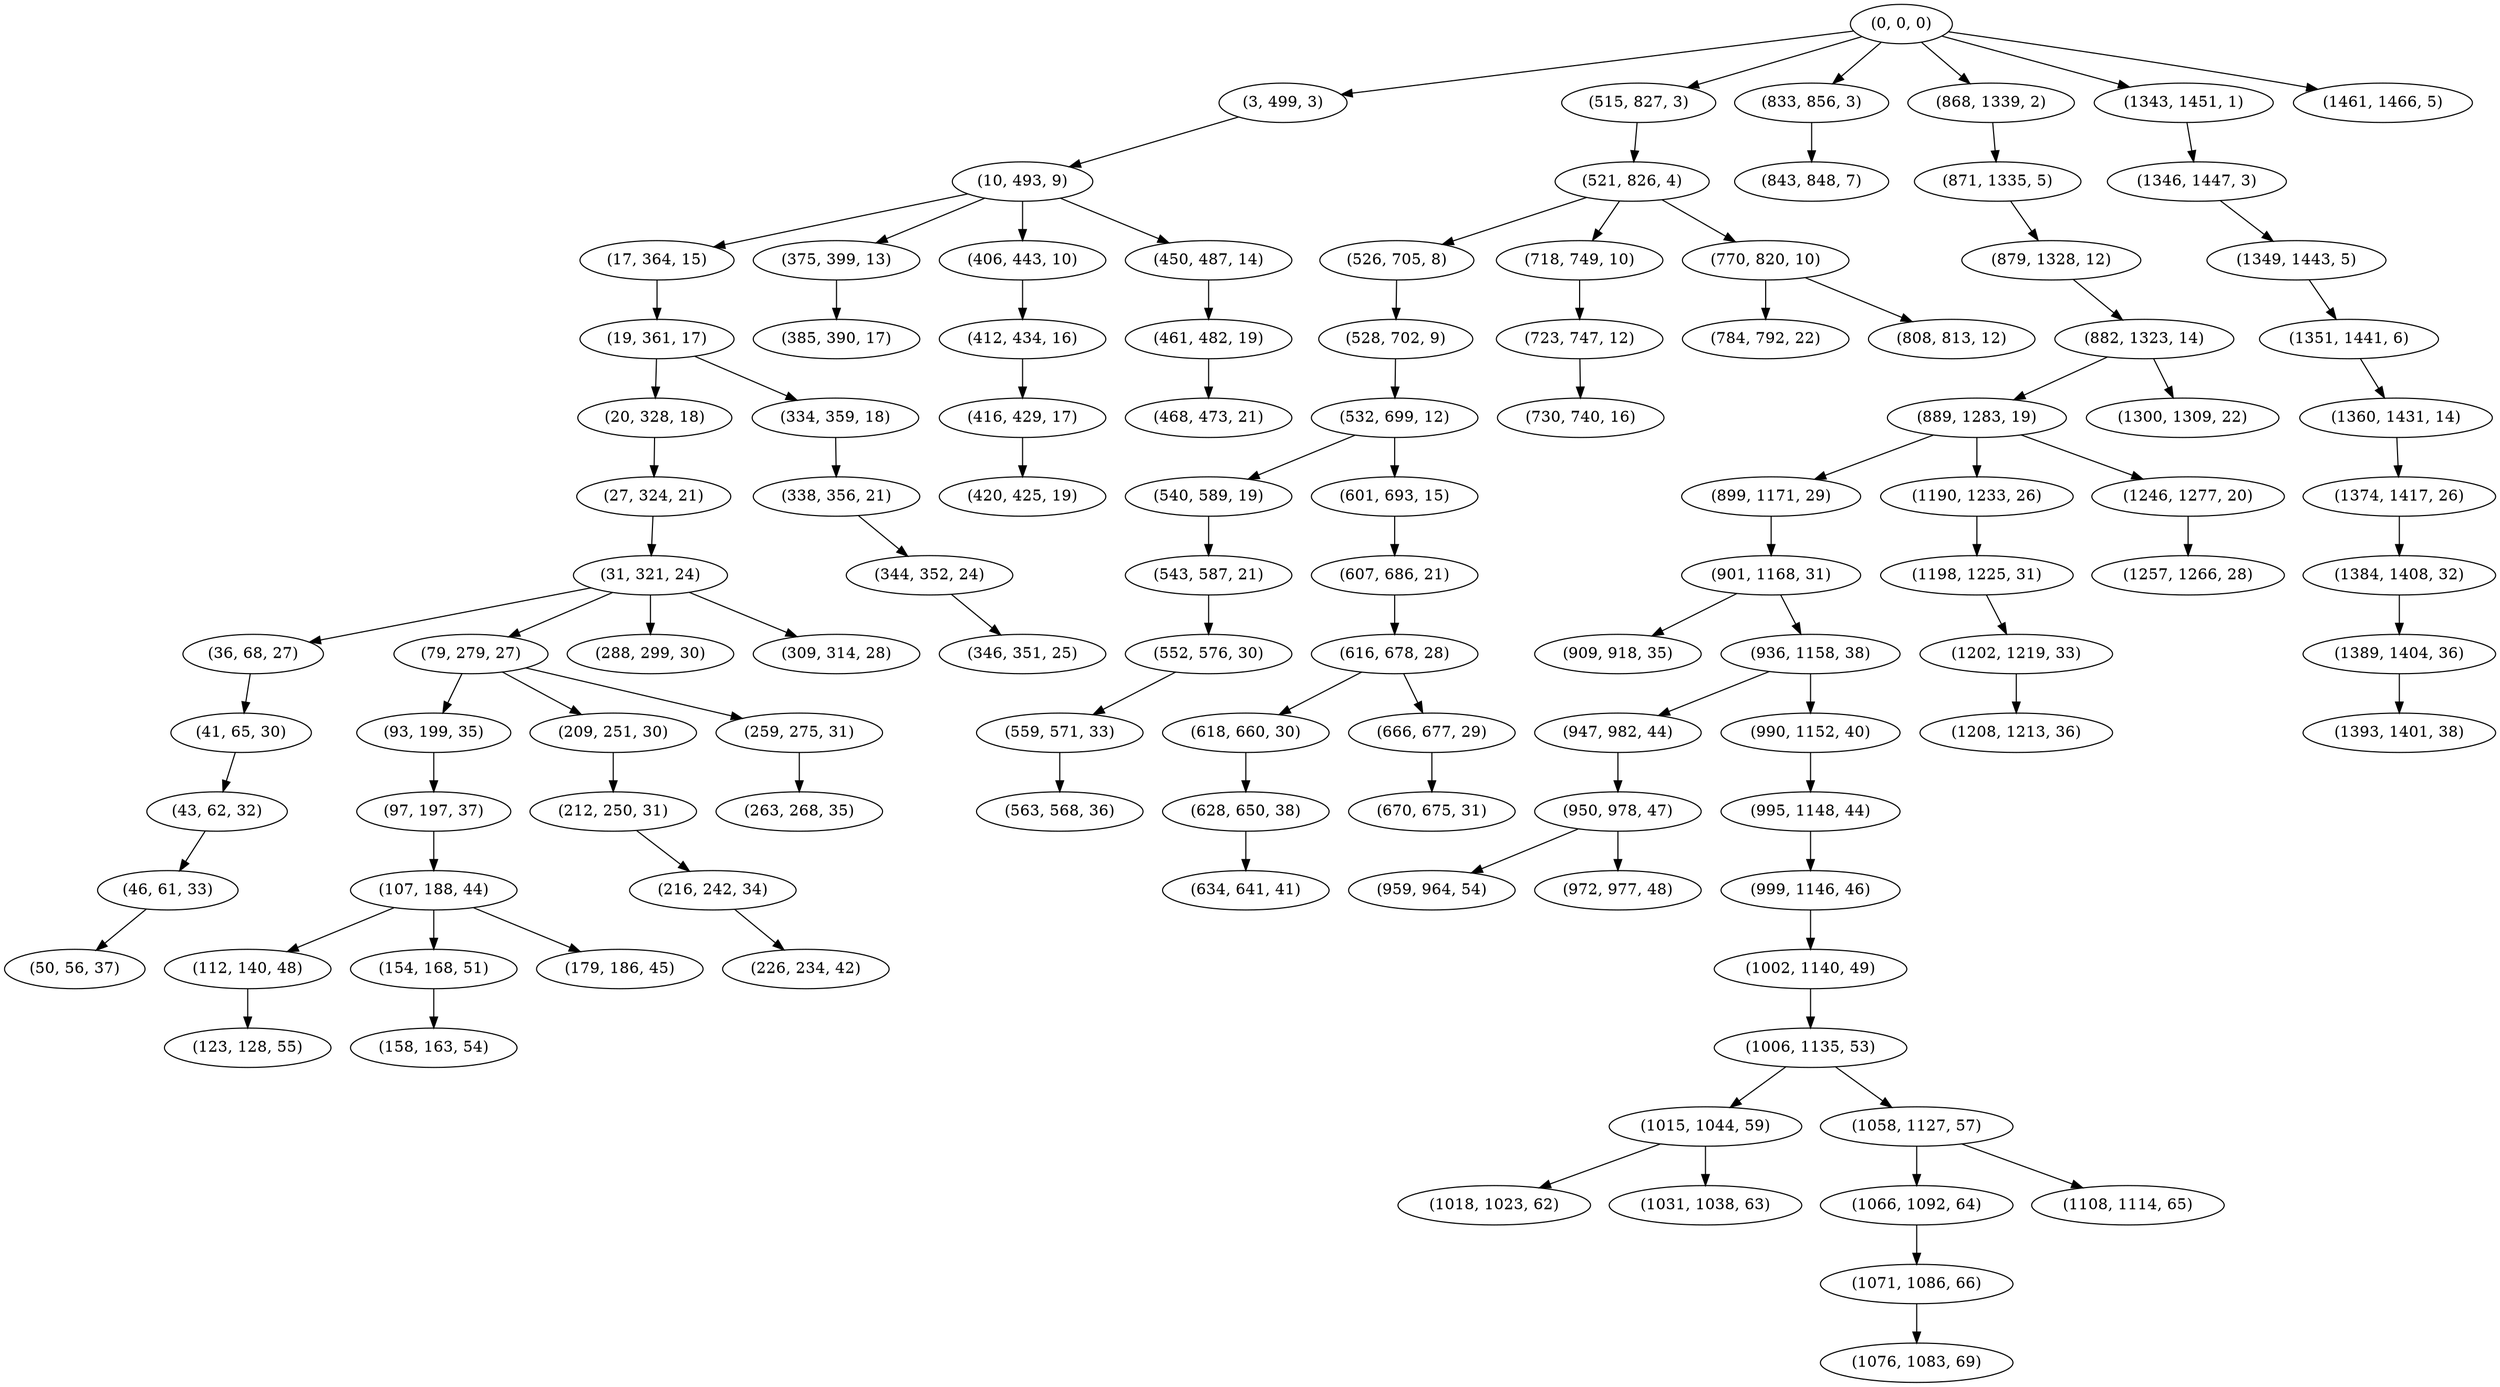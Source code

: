 digraph tree {
    "(0, 0, 0)";
    "(3, 499, 3)";
    "(10, 493, 9)";
    "(17, 364, 15)";
    "(19, 361, 17)";
    "(20, 328, 18)";
    "(27, 324, 21)";
    "(31, 321, 24)";
    "(36, 68, 27)";
    "(41, 65, 30)";
    "(43, 62, 32)";
    "(46, 61, 33)";
    "(50, 56, 37)";
    "(79, 279, 27)";
    "(93, 199, 35)";
    "(97, 197, 37)";
    "(107, 188, 44)";
    "(112, 140, 48)";
    "(123, 128, 55)";
    "(154, 168, 51)";
    "(158, 163, 54)";
    "(179, 186, 45)";
    "(209, 251, 30)";
    "(212, 250, 31)";
    "(216, 242, 34)";
    "(226, 234, 42)";
    "(259, 275, 31)";
    "(263, 268, 35)";
    "(288, 299, 30)";
    "(309, 314, 28)";
    "(334, 359, 18)";
    "(338, 356, 21)";
    "(344, 352, 24)";
    "(346, 351, 25)";
    "(375, 399, 13)";
    "(385, 390, 17)";
    "(406, 443, 10)";
    "(412, 434, 16)";
    "(416, 429, 17)";
    "(420, 425, 19)";
    "(450, 487, 14)";
    "(461, 482, 19)";
    "(468, 473, 21)";
    "(515, 827, 3)";
    "(521, 826, 4)";
    "(526, 705, 8)";
    "(528, 702, 9)";
    "(532, 699, 12)";
    "(540, 589, 19)";
    "(543, 587, 21)";
    "(552, 576, 30)";
    "(559, 571, 33)";
    "(563, 568, 36)";
    "(601, 693, 15)";
    "(607, 686, 21)";
    "(616, 678, 28)";
    "(618, 660, 30)";
    "(628, 650, 38)";
    "(634, 641, 41)";
    "(666, 677, 29)";
    "(670, 675, 31)";
    "(718, 749, 10)";
    "(723, 747, 12)";
    "(730, 740, 16)";
    "(770, 820, 10)";
    "(784, 792, 22)";
    "(808, 813, 12)";
    "(833, 856, 3)";
    "(843, 848, 7)";
    "(868, 1339, 2)";
    "(871, 1335, 5)";
    "(879, 1328, 12)";
    "(882, 1323, 14)";
    "(889, 1283, 19)";
    "(899, 1171, 29)";
    "(901, 1168, 31)";
    "(909, 918, 35)";
    "(936, 1158, 38)";
    "(947, 982, 44)";
    "(950, 978, 47)";
    "(959, 964, 54)";
    "(972, 977, 48)";
    "(990, 1152, 40)";
    "(995, 1148, 44)";
    "(999, 1146, 46)";
    "(1002, 1140, 49)";
    "(1006, 1135, 53)";
    "(1015, 1044, 59)";
    "(1018, 1023, 62)";
    "(1031, 1038, 63)";
    "(1058, 1127, 57)";
    "(1066, 1092, 64)";
    "(1071, 1086, 66)";
    "(1076, 1083, 69)";
    "(1108, 1114, 65)";
    "(1190, 1233, 26)";
    "(1198, 1225, 31)";
    "(1202, 1219, 33)";
    "(1208, 1213, 36)";
    "(1246, 1277, 20)";
    "(1257, 1266, 28)";
    "(1300, 1309, 22)";
    "(1343, 1451, 1)";
    "(1346, 1447, 3)";
    "(1349, 1443, 5)";
    "(1351, 1441, 6)";
    "(1360, 1431, 14)";
    "(1374, 1417, 26)";
    "(1384, 1408, 32)";
    "(1389, 1404, 36)";
    "(1393, 1401, 38)";
    "(1461, 1466, 5)";
    "(0, 0, 0)" -> "(3, 499, 3)";
    "(0, 0, 0)" -> "(515, 827, 3)";
    "(0, 0, 0)" -> "(833, 856, 3)";
    "(0, 0, 0)" -> "(868, 1339, 2)";
    "(0, 0, 0)" -> "(1343, 1451, 1)";
    "(0, 0, 0)" -> "(1461, 1466, 5)";
    "(3, 499, 3)" -> "(10, 493, 9)";
    "(10, 493, 9)" -> "(17, 364, 15)";
    "(10, 493, 9)" -> "(375, 399, 13)";
    "(10, 493, 9)" -> "(406, 443, 10)";
    "(10, 493, 9)" -> "(450, 487, 14)";
    "(17, 364, 15)" -> "(19, 361, 17)";
    "(19, 361, 17)" -> "(20, 328, 18)";
    "(19, 361, 17)" -> "(334, 359, 18)";
    "(20, 328, 18)" -> "(27, 324, 21)";
    "(27, 324, 21)" -> "(31, 321, 24)";
    "(31, 321, 24)" -> "(36, 68, 27)";
    "(31, 321, 24)" -> "(79, 279, 27)";
    "(31, 321, 24)" -> "(288, 299, 30)";
    "(31, 321, 24)" -> "(309, 314, 28)";
    "(36, 68, 27)" -> "(41, 65, 30)";
    "(41, 65, 30)" -> "(43, 62, 32)";
    "(43, 62, 32)" -> "(46, 61, 33)";
    "(46, 61, 33)" -> "(50, 56, 37)";
    "(79, 279, 27)" -> "(93, 199, 35)";
    "(79, 279, 27)" -> "(209, 251, 30)";
    "(79, 279, 27)" -> "(259, 275, 31)";
    "(93, 199, 35)" -> "(97, 197, 37)";
    "(97, 197, 37)" -> "(107, 188, 44)";
    "(107, 188, 44)" -> "(112, 140, 48)";
    "(107, 188, 44)" -> "(154, 168, 51)";
    "(107, 188, 44)" -> "(179, 186, 45)";
    "(112, 140, 48)" -> "(123, 128, 55)";
    "(154, 168, 51)" -> "(158, 163, 54)";
    "(209, 251, 30)" -> "(212, 250, 31)";
    "(212, 250, 31)" -> "(216, 242, 34)";
    "(216, 242, 34)" -> "(226, 234, 42)";
    "(259, 275, 31)" -> "(263, 268, 35)";
    "(334, 359, 18)" -> "(338, 356, 21)";
    "(338, 356, 21)" -> "(344, 352, 24)";
    "(344, 352, 24)" -> "(346, 351, 25)";
    "(375, 399, 13)" -> "(385, 390, 17)";
    "(406, 443, 10)" -> "(412, 434, 16)";
    "(412, 434, 16)" -> "(416, 429, 17)";
    "(416, 429, 17)" -> "(420, 425, 19)";
    "(450, 487, 14)" -> "(461, 482, 19)";
    "(461, 482, 19)" -> "(468, 473, 21)";
    "(515, 827, 3)" -> "(521, 826, 4)";
    "(521, 826, 4)" -> "(526, 705, 8)";
    "(521, 826, 4)" -> "(718, 749, 10)";
    "(521, 826, 4)" -> "(770, 820, 10)";
    "(526, 705, 8)" -> "(528, 702, 9)";
    "(528, 702, 9)" -> "(532, 699, 12)";
    "(532, 699, 12)" -> "(540, 589, 19)";
    "(532, 699, 12)" -> "(601, 693, 15)";
    "(540, 589, 19)" -> "(543, 587, 21)";
    "(543, 587, 21)" -> "(552, 576, 30)";
    "(552, 576, 30)" -> "(559, 571, 33)";
    "(559, 571, 33)" -> "(563, 568, 36)";
    "(601, 693, 15)" -> "(607, 686, 21)";
    "(607, 686, 21)" -> "(616, 678, 28)";
    "(616, 678, 28)" -> "(618, 660, 30)";
    "(616, 678, 28)" -> "(666, 677, 29)";
    "(618, 660, 30)" -> "(628, 650, 38)";
    "(628, 650, 38)" -> "(634, 641, 41)";
    "(666, 677, 29)" -> "(670, 675, 31)";
    "(718, 749, 10)" -> "(723, 747, 12)";
    "(723, 747, 12)" -> "(730, 740, 16)";
    "(770, 820, 10)" -> "(784, 792, 22)";
    "(770, 820, 10)" -> "(808, 813, 12)";
    "(833, 856, 3)" -> "(843, 848, 7)";
    "(868, 1339, 2)" -> "(871, 1335, 5)";
    "(871, 1335, 5)" -> "(879, 1328, 12)";
    "(879, 1328, 12)" -> "(882, 1323, 14)";
    "(882, 1323, 14)" -> "(889, 1283, 19)";
    "(882, 1323, 14)" -> "(1300, 1309, 22)";
    "(889, 1283, 19)" -> "(899, 1171, 29)";
    "(889, 1283, 19)" -> "(1190, 1233, 26)";
    "(889, 1283, 19)" -> "(1246, 1277, 20)";
    "(899, 1171, 29)" -> "(901, 1168, 31)";
    "(901, 1168, 31)" -> "(909, 918, 35)";
    "(901, 1168, 31)" -> "(936, 1158, 38)";
    "(936, 1158, 38)" -> "(947, 982, 44)";
    "(936, 1158, 38)" -> "(990, 1152, 40)";
    "(947, 982, 44)" -> "(950, 978, 47)";
    "(950, 978, 47)" -> "(959, 964, 54)";
    "(950, 978, 47)" -> "(972, 977, 48)";
    "(990, 1152, 40)" -> "(995, 1148, 44)";
    "(995, 1148, 44)" -> "(999, 1146, 46)";
    "(999, 1146, 46)" -> "(1002, 1140, 49)";
    "(1002, 1140, 49)" -> "(1006, 1135, 53)";
    "(1006, 1135, 53)" -> "(1015, 1044, 59)";
    "(1006, 1135, 53)" -> "(1058, 1127, 57)";
    "(1015, 1044, 59)" -> "(1018, 1023, 62)";
    "(1015, 1044, 59)" -> "(1031, 1038, 63)";
    "(1058, 1127, 57)" -> "(1066, 1092, 64)";
    "(1058, 1127, 57)" -> "(1108, 1114, 65)";
    "(1066, 1092, 64)" -> "(1071, 1086, 66)";
    "(1071, 1086, 66)" -> "(1076, 1083, 69)";
    "(1190, 1233, 26)" -> "(1198, 1225, 31)";
    "(1198, 1225, 31)" -> "(1202, 1219, 33)";
    "(1202, 1219, 33)" -> "(1208, 1213, 36)";
    "(1246, 1277, 20)" -> "(1257, 1266, 28)";
    "(1343, 1451, 1)" -> "(1346, 1447, 3)";
    "(1346, 1447, 3)" -> "(1349, 1443, 5)";
    "(1349, 1443, 5)" -> "(1351, 1441, 6)";
    "(1351, 1441, 6)" -> "(1360, 1431, 14)";
    "(1360, 1431, 14)" -> "(1374, 1417, 26)";
    "(1374, 1417, 26)" -> "(1384, 1408, 32)";
    "(1384, 1408, 32)" -> "(1389, 1404, 36)";
    "(1389, 1404, 36)" -> "(1393, 1401, 38)";
}
